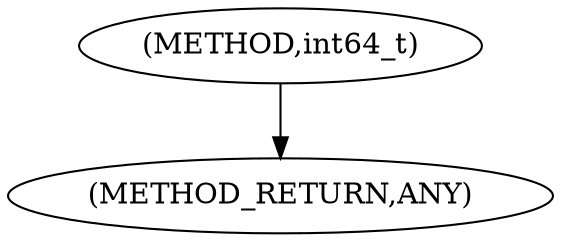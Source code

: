 digraph "int64_t" {  
"100726" [label = <(METHOD,int64_t)> ]
"100728" [label = <(METHOD_RETURN,ANY)> ]
  "100726" -> "100728" 
}
